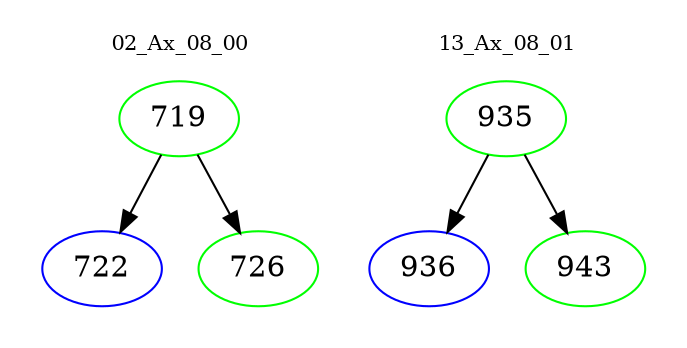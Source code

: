 digraph{
subgraph cluster_0 {
color = white
label = "02_Ax_08_00";
fontsize=10;
T0_719 [label="719", color="green"]
T0_719 -> T0_722 [color="black"]
T0_722 [label="722", color="blue"]
T0_719 -> T0_726 [color="black"]
T0_726 [label="726", color="green"]
}
subgraph cluster_1 {
color = white
label = "13_Ax_08_01";
fontsize=10;
T1_935 [label="935", color="green"]
T1_935 -> T1_936 [color="black"]
T1_936 [label="936", color="blue"]
T1_935 -> T1_943 [color="black"]
T1_943 [label="943", color="green"]
}
}
